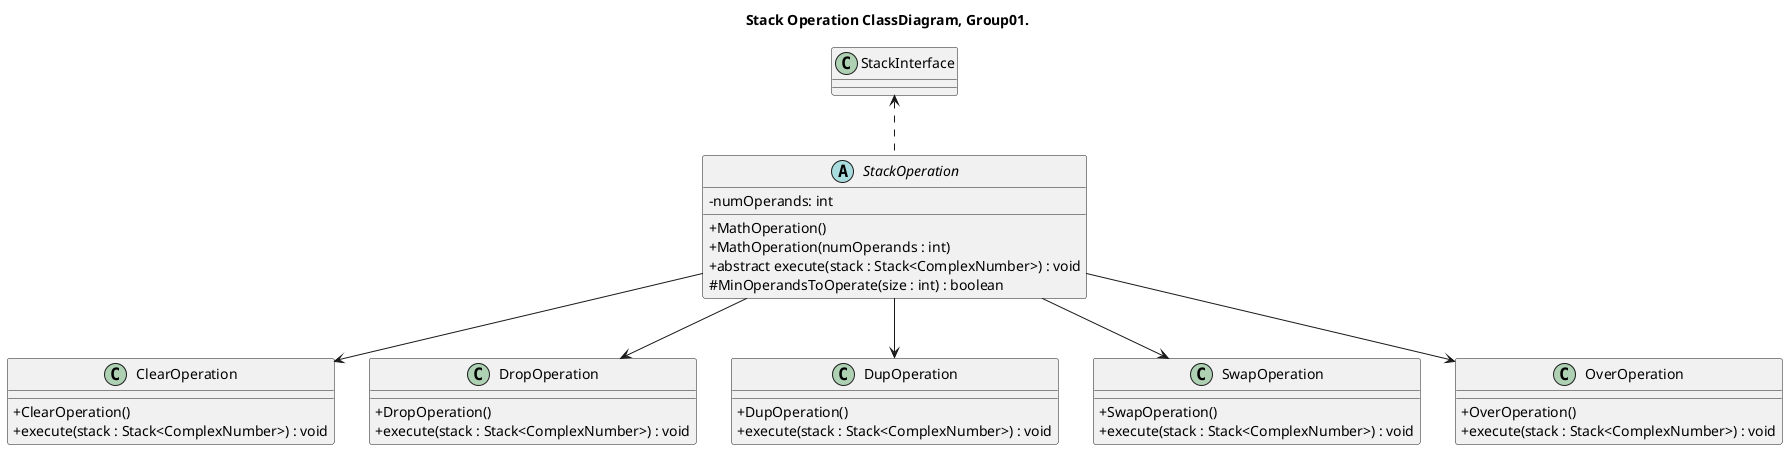 @startuml ClassDiagram_group01


title Stack Operation ClassDiagram, Group01.

skinparam ClassAttributeIconSize 0

abstract class StackOperation{
	- numOperands: int
	+ MathOperation()	
	+ MathOperation(numOperands : int)
	+ abstract execute(stack : Stack<ComplexNumber>) : void
	# MinOperandsToOperate(size : int) : boolean
}

class ClearOperation{
        + ClearOperation()
        + execute(stack : Stack<ComplexNumber>) : void
}

class DropOperation{
        + DropOperation()
        + execute(stack : Stack<ComplexNumber>) : void
}

class DupOperation{
        + DupOperation()
        + execute(stack : Stack<ComplexNumber>) : void
}

class SwapOperation{
        + SwapOperation()
        + execute(stack : Stack<ComplexNumber>) : void
}

class OverOperation{
        + OverOperation()
        + execute(stack : Stack<ComplexNumber>) : void
}

StackInterface <.down. StackOperation
StackOperation --> ClearOperation
StackOperation --> DropOperation
StackOperation --> DupOperation
StackOperation --> SwapOperation
StackOperation --> OverOperation

@enduml